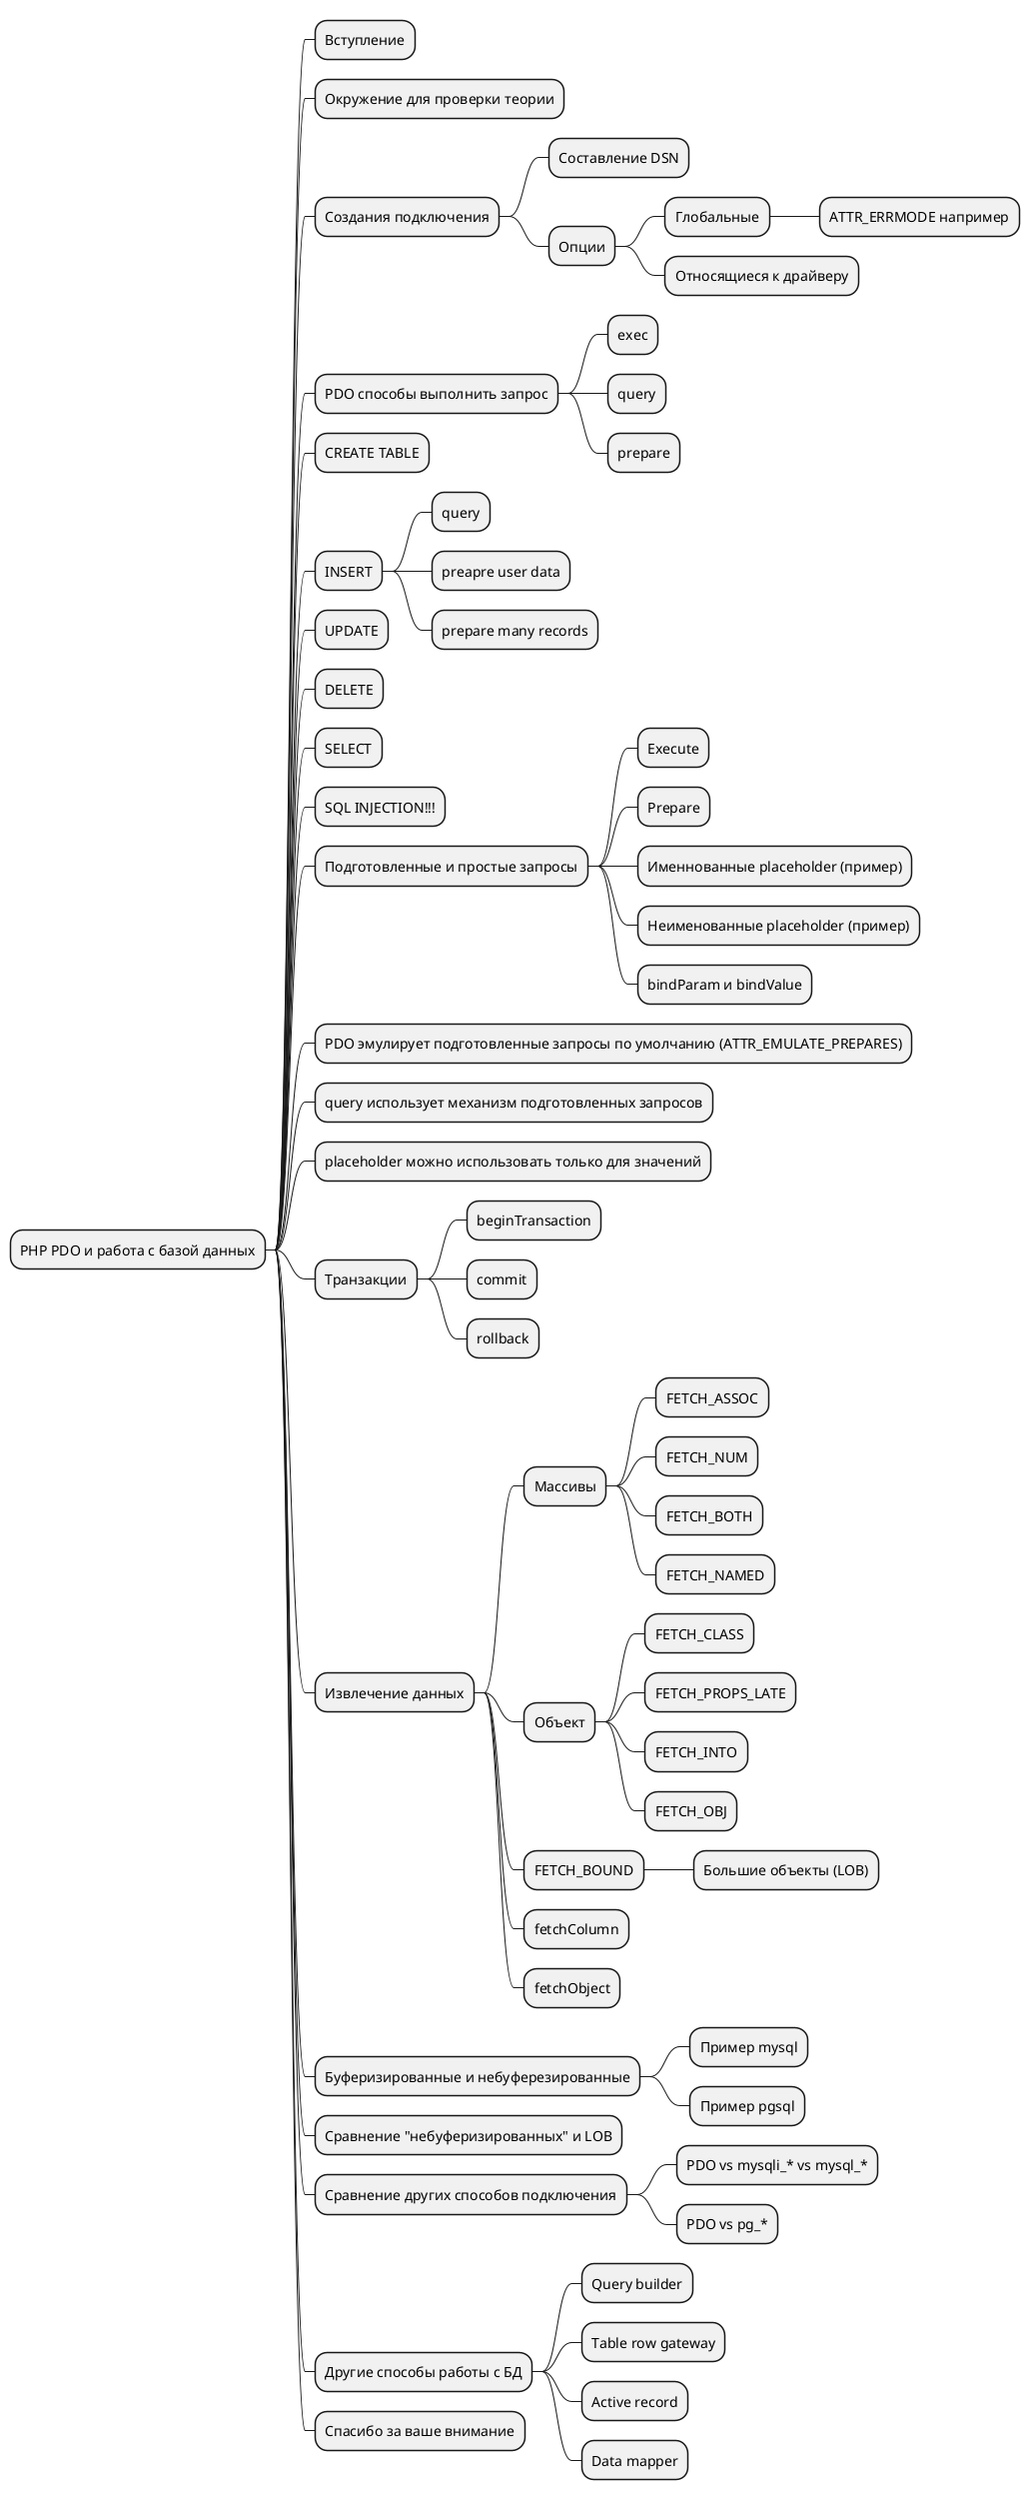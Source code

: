 @startmindmap
* PHP PDO и работа с базой данных
** Вступление

** Окружение для проверки теории

** Создания подключения
*** Составление DSN
*** Опции
**** Глобальные
***** ATTR_ERRMODE например
**** Относящиеся к драйверу

** PDO способы выполнить запрос
*** exec
*** query
*** prepare

** CREATE TABLE
** INSERT
*** query
*** preapre user data
*** prepare many records

** UPDATE

** DELETE

** SELECT

** SQL INJECTION!!!

** Подготовленные и простые запросы
*** Execute
*** Prepare
*** Именнованные placeholder (пример)
*** Неименованные placeholder (пример)
*** bindParam и bindValue

** PDO эмулирует подготовленные запросы по умолчанию (ATTR_EMULATE_PREPARES)

** query использует механизм подготовленных запросов

** placeholder можно использовать только для значений

** Транзакции
*** beginTransaction
*** commit
*** rollback

** Извлечение данных
*** Массивы
**** FETCH_ASSOC
**** FETCH_NUM
**** FETCH_BOTH
**** FETCH_NAMED
*** Объект
**** FETCH_CLASS
**** FETCH_PROPS_LATE
**** FETCH_INTO
**** FETCH_OBJ
*** FETCH_BOUND
**** Большие объекты (LOB)
*** fetchColumn
*** fetchObject

** Буферизированные и небуферезированные
*** Пример mysql
*** Пример pgsql

** Сравнение "небуферизированных" и LOB

** Сравнение других способов подключения
*** PDO vs mysqli_* vs mysql_*
*** PDO vs pg_*

** Другие способы работы с БД
*** Query builder
*** Table row gateway
*** Active record
*** Data mapper

** Спасибо за ваше внимание

@endmindmap
